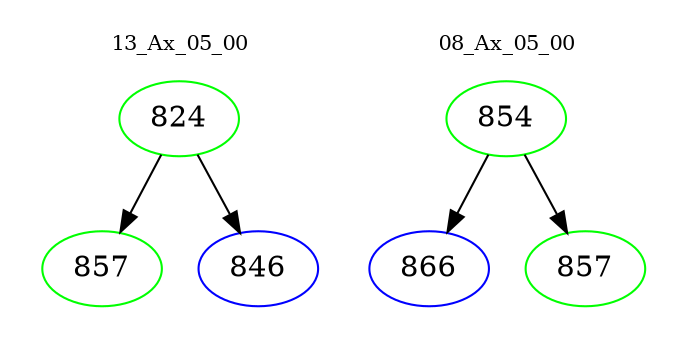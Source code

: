 digraph{
subgraph cluster_0 {
color = white
label = "13_Ax_05_00";
fontsize=10;
T0_824 [label="824", color="green"]
T0_824 -> T0_857 [color="black"]
T0_857 [label="857", color="green"]
T0_824 -> T0_846 [color="black"]
T0_846 [label="846", color="blue"]
}
subgraph cluster_1 {
color = white
label = "08_Ax_05_00";
fontsize=10;
T1_854 [label="854", color="green"]
T1_854 -> T1_866 [color="black"]
T1_866 [label="866", color="blue"]
T1_854 -> T1_857 [color="black"]
T1_857 [label="857", color="green"]
}
}
